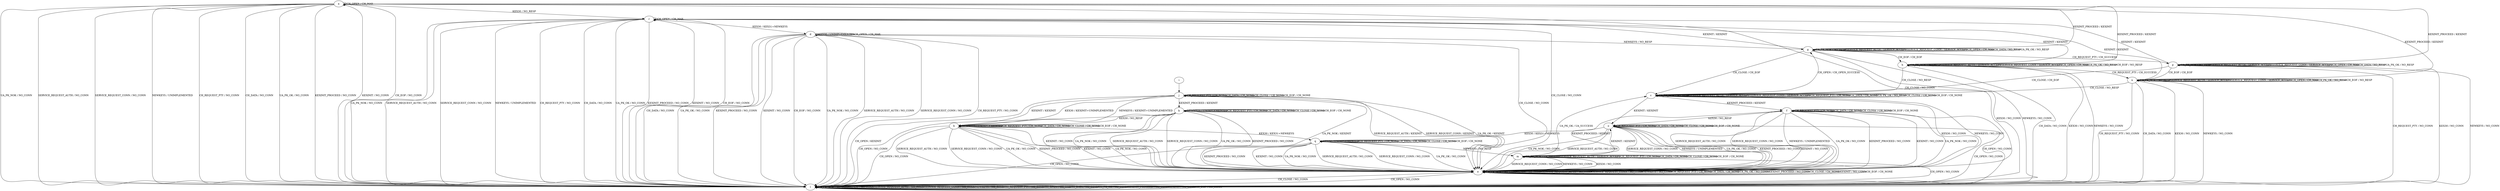 digraph "" {
	graph ["Incoming time"=0.06480526924133301,
		"Outgoing time"=0.127824068069458,
		Output="{'States': 18, 'Transitions': 222, 'Filename': '../results/ssh/DropBear-DropBear-msat-2.dot'}",
		Reference="{'States': 18, 'Transitions': 222, 'Filename': '../subjects/ssh/DropBear.dot'}",
		Solver=msat,
		Updated="{'States': 18, 'Transitions': 222, 'Filename': '../subjects/ssh/DropBear.dot'}",
		"f-measure"=1.0,
		precision=1.0,
		recall=1.0
	];
	a -> a	[key=0,
		label="CH_OPEN / CH_MAX"];
	a -> e	[key=0,
		label="CH_CLOSE / NO_CONN"];
	a -> l	[key=0,
		label="UA_PK_NOK / NO_CONN"];
	a -> l	[key=1,
		label="SERVICE_REQUEST_AUTH / NO_CONN"];
	a -> l	[key=2,
		label="SERVICE_REQUEST_CONN / NO_CONN"];
	a -> l	[key=3,
		label="NEWKEYS / UNIMPLEMENTED"];
	a -> l	[key=4,
		label="CH_REQUEST_PTY / NO_CONN"];
	a -> l	[key=5,
		label="CH_DATA / NO_CONN"];
	a -> l	[key=6,
		label="UA_PK_OK / NO_CONN"];
	a -> l	[key=7,
		label="KEXINIT_PROCEED / NO_CONN"];
	a -> l	[key=8,
		label="KEXINIT / NO_CONN"];
	a -> l	[key=9,
		label="CH_EOF / NO_CONN"];
	a -> r	[key=0,
		label="KEX30 / NO_RESP"];
	b -> b	[key=0,
		label="NEWKEYS / UNIMPLEMENTED"];
	b -> b	[key=1,
		label="CH_REQUEST_PTY / CH_NONE"];
	b -> b	[key=2,
		label="CH_DATA / CH_NONE"];
	b -> b	[key=3,
		label="CH_CLOSE / CH_NONE"];
	b -> b	[key=4,
		label="CH_EOF / CH_NONE"];
	b -> e	[key=0,
		label="UA_PK_NOK / NO_CONN"];
	b -> e	[key=1,
		label="SERVICE_REQUEST_AUTH / NO_CONN"];
	b -> e	[key=2,
		label="SERVICE_REQUEST_CONN / NO_CONN"];
	b -> e	[key=3,
		label="UA_PK_OK / NO_CONN"];
	b -> e	[key=4,
		label="KEXINIT_PROCEED / NO_CONN"];
	b -> e	[key=5,
		label="KEXINIT / NO_CONN"];
	b -> l	[key=0,
		label="CH_OPEN / NO_CONN"];
	b -> q	[key=0,
		label="KEX30 / KEX31+NEWKEYS"];
	c -> c	[key=0,
		label="UA_PK_NOK / NO_RESP"];
	c -> c	[key=1,
		label="SERVICE_REQUEST_AUTH / SERVICE_ACCEPT"];
	c -> c	[key=2,
		label="SERVICE_REQUEST_CONN / SERVICE_ACCEPT"];
	c -> c	[key=3,
		label="CH_REQUEST_PTY / CH_NONE"];
	c -> c	[key=4,
		label="CH_DATA / CH_NONE"];
	c -> c	[key=5,
		label="UA_PK_OK / NO_RESP"];
	c -> c	[key=6,
		label="CH_CLOSE / CH_NONE"];
	c -> c	[key=7,
		label="CH_EOF / CH_NONE"];
	c -> e	[key=0,
		label="KEX30 / NO_CONN"];
	c -> e	[key=1,
		label="NEWKEYS / NO_CONN"];
	c -> f	[key=0,
		label="KEXINIT_PROCEED / KEXINIT"];
	c -> g	[key=0,
		label="CH_OPEN / CH_OPEN_SUCCESS"];
	c -> o	[key=0,
		label="KEXINIT / KEXINIT"];
	d -> d	[key=0,
		label="KEX30 / UNIMPLEMENTED"];
	d -> d	[key=1,
		label="CH_OPEN / CH_MAX"];
	d -> e	[key=0,
		label="CH_CLOSE / NO_CONN"];
	d -> g	[key=0,
		label="NEWKEYS / NO_RESP"];
	d -> l	[key=0,
		label="UA_PK_NOK / NO_CONN"];
	d -> l	[key=1,
		label="SERVICE_REQUEST_AUTH / NO_CONN"];
	d -> l	[key=2,
		label="SERVICE_REQUEST_CONN / NO_CONN"];
	d -> l	[key=3,
		label="CH_REQUEST_PTY / NO_CONN"];
	d -> l	[key=4,
		label="CH_DATA / NO_CONN"];
	d -> l	[key=5,
		label="UA_PK_OK / NO_CONN"];
	d -> l	[key=6,
		label="KEXINIT_PROCEED / NO_CONN"];
	d -> l	[key=7,
		label="KEXINIT / NO_CONN"];
	d -> l	[key=8,
		label="CH_EOF / NO_CONN"];
	e -> e	[key=0,
		label="UA_PK_NOK / NO_CONN"];
	e -> e	[key=1,
		label="KEX30 / NO_CONN"];
	e -> e	[key=2,
		label="SERVICE_REQUEST_AUTH / NO_CONN"];
	e -> e	[key=3,
		label="SERVICE_REQUEST_CONN / NO_CONN"];
	e -> e	[key=4,
		label="NEWKEYS / NO_CONN"];
	e -> e	[key=5,
		label="CH_REQUEST_PTY / CH_NONE"];
	e -> e	[key=6,
		label="CH_DATA / CH_NONE"];
	e -> e	[key=7,
		label="UA_PK_OK / NO_CONN"];
	e -> e	[key=8,
		label="KEXINIT_PROCEED / NO_CONN"];
	e -> e	[key=9,
		label="CH_CLOSE / CH_NONE"];
	e -> e	[key=10,
		label="KEXINIT / NO_CONN"];
	e -> e	[key=11,
		label="CH_EOF / CH_NONE"];
	e -> l	[key=0,
		label="CH_OPEN / NO_CONN"];
	f -> e	[key=0,
		label="UA_PK_NOK / NO_CONN"];
	f -> e	[key=1,
		label="SERVICE_REQUEST_AUTH / NO_CONN"];
	f -> e	[key=2,
		label="SERVICE_REQUEST_CONN / NO_CONN"];
	f -> e	[key=3,
		label="NEWKEYS / UNIMPLEMENTED"];
	f -> e	[key=4,
		label="UA_PK_OK / NO_CONN"];
	f -> e	[key=5,
		label="KEXINIT_PROCEED / NO_CONN"];
	f -> e	[key=6,
		label="KEXINIT / NO_CONN"];
	f -> f	[key=0,
		label="CH_REQUEST_PTY / CH_NONE"];
	f -> f	[key=1,
		label="CH_DATA / CH_NONE"];
	f -> f	[key=2,
		label="CH_CLOSE / CH_NONE"];
	f -> f	[key=3,
		label="CH_EOF / CH_NONE"];
	f -> l	[key=0,
		label="CH_OPEN / NO_CONN"];
	f -> o	[key=0,
		label="KEX30 / NO_RESP"];
	g -> a	[key=0,
		label="KEXINIT_PROCEED / KEXINIT"];
	g -> c	[key=0,
		label="CH_CLOSE / CH_EOF"];
	g -> g	[key=0,
		label="UA_PK_NOK / NO_RESP"];
	g -> g	[key=1,
		label="SERVICE_REQUEST_AUTH / SERVICE_ACCEPT"];
	g -> g	[key=2,
		label="SERVICE_REQUEST_CONN / SERVICE_ACCEPT"];
	g -> g	[key=3,
		label="CH_OPEN / CH_MAX"];
	g -> g	[key=4,
		label="CH_DATA / NO_RESP"];
	g -> g	[key=5,
		label="UA_PK_OK / NO_RESP"];
	g -> h	[key=0,
		label="CH_EOF / CH_EOF"];
	g -> l	[key=0,
		label="KEX30 / NO_CONN"];
	g -> l	[key=1,
		label="NEWKEYS / NO_CONN"];
	g -> p	[key=0,
		label="CH_REQUEST_PTY / CH_SUCCESS"];
	g -> r	[key=0,
		label="KEXINIT / KEXINIT"];
	h -> a	[key=0,
		label="KEXINIT_PROCEED / KEXINIT"];
	h -> c	[key=0,
		label="CH_CLOSE / NO_RESP"];
	h -> h	[key=0,
		label="UA_PK_NOK / NO_RESP"];
	h -> h	[key=1,
		label="SERVICE_REQUEST_AUTH / SERVICE_ACCEPT"];
	h -> h	[key=2,
		label="SERVICE_REQUEST_CONN / SERVICE_ACCEPT"];
	h -> h	[key=3,
		label="CH_OPEN / CH_MAX"];
	h -> h	[key=4,
		label="UA_PK_OK / NO_RESP"];
	h -> h	[key=5,
		label="CH_EOF / NO_RESP"];
	h -> l	[key=0,
		label="KEX30 / NO_CONN"];
	h -> l	[key=1,
		label="NEWKEYS / NO_CONN"];
	h -> l	[key=2,
		label="CH_DATA / NO_CONN"];
	h -> n	[key=0,
		label="CH_REQUEST_PTY / CH_SUCCESS"];
	h -> r	[key=0,
		label="KEXINIT / KEXINIT"];
	i -> j	[key=0];
	j -> b	[key=0,
		label="KEX30 / KEXINIT+UNIMPLEMENTED"];
	j -> b	[key=1,
		label="NEWKEYS / KEXINIT+UNIMPLEMENTED"];
	j -> b	[key=2,
		label="KEXINIT / KEXINIT"];
	j -> e	[key=0,
		label="UA_PK_NOK / KEXINIT"];
	j -> e	[key=1,
		label="SERVICE_REQUEST_AUTH / KEXINIT"];
	j -> e	[key=2,
		label="SERVICE_REQUEST_CONN / KEXINIT"];
	j -> e	[key=3,
		label="UA_PK_OK / KEXINIT"];
	j -> j	[key=0,
		label="CH_REQUEST_PTY / CH_NONE"];
	j -> j	[key=1,
		label="CH_DATA / CH_NONE"];
	j -> j	[key=2,
		label="CH_CLOSE / CH_NONE"];
	j -> j	[key=3,
		label="CH_EOF / CH_NONE"];
	j -> k	[key=0,
		label="KEXINIT_PROCEED / KEXINIT"];
	j -> l	[key=0,
		label="CH_OPEN / KEXINIT"];
	k -> b	[key=0,
		label="KEX30 / NO_RESP"];
	k -> e	[key=0,
		label="UA_PK_NOK / NO_CONN"];
	k -> e	[key=1,
		label="SERVICE_REQUEST_AUTH / NO_CONN"];
	k -> e	[key=2,
		label="SERVICE_REQUEST_CONN / NO_CONN"];
	k -> e	[key=3,
		label="UA_PK_OK / NO_CONN"];
	k -> e	[key=4,
		label="KEXINIT_PROCEED / NO_CONN"];
	k -> e	[key=5,
		label="KEXINIT / NO_CONN"];
	k -> k	[key=0,
		label="NEWKEYS / UNIMPLEMENTED"];
	k -> k	[key=1,
		label="CH_REQUEST_PTY / CH_NONE"];
	k -> k	[key=2,
		label="CH_DATA / CH_NONE"];
	k -> k	[key=3,
		label="CH_CLOSE / CH_NONE"];
	k -> k	[key=4,
		label="CH_EOF / CH_NONE"];
	k -> l	[key=0,
		label="CH_OPEN / NO_CONN"];
	l -> e	[key=0,
		label="CH_CLOSE / NO_CONN"];
	l -> l	[key=0,
		label="UA_PK_NOK / NO_CONN"];
	l -> l	[key=1,
		label="KEX30 / NO_CONN"];
	l -> l	[key=2,
		label="SERVICE_REQUEST_AUTH / NO_CONN"];
	l -> l	[key=3,
		label="SERVICE_REQUEST_CONN / NO_CONN"];
	l -> l	[key=4,
		label="NEWKEYS / NO_CONN"];
	l -> l	[key=5,
		label="CH_REQUEST_PTY / NO_CONN"];
	l -> l	[key=6,
		label="CH_OPEN / CH_MAX"];
	l -> l	[key=7,
		label="CH_DATA / NO_CONN"];
	l -> l	[key=8,
		label="UA_PK_OK / NO_CONN"];
	l -> l	[key=9,
		label="KEXINIT_PROCEED / NO_CONN"];
	l -> l	[key=10,
		label="KEXINIT / NO_CONN"];
	l -> l	[key=11,
		label="CH_EOF / NO_CONN"];
	m -> c	[key=0,
		label="UA_PK_OK / UA_SUCCESS"];
	m -> e	[key=0,
		label="KEX30 / NO_CONN"];
	m -> e	[key=1,
		label="SERVICE_REQUEST_CONN / NO_CONN"];
	m -> e	[key=2,
		label="NEWKEYS / NO_CONN"];
	m -> f	[key=0,
		label="KEXINIT_PROCEED / KEXINIT"];
	m -> l	[key=0,
		label="CH_OPEN / NO_CONN"];
	m -> m	[key=0,
		label="UA_PK_NOK / UA_FAILURE"];
	m -> m	[key=1,
		label="SERVICE_REQUEST_AUTH / SERVICE_ACCEPT"];
	m -> m	[key=2,
		label="CH_REQUEST_PTY / CH_NONE"];
	m -> m	[key=3,
		label="CH_DATA / CH_NONE"];
	m -> m	[key=4,
		label="CH_CLOSE / CH_NONE"];
	m -> m	[key=5,
		label="CH_EOF / CH_NONE"];
	m -> o	[key=0,
		label="KEXINIT / KEXINIT"];
	n -> a	[key=0,
		label="KEXINIT_PROCEED / KEXINIT"];
	n -> c	[key=0,
		label="CH_CLOSE / NO_RESP"];
	n -> l	[key=0,
		label="KEX30 / NO_CONN"];
	n -> l	[key=1,
		label="NEWKEYS / NO_CONN"];
	n -> l	[key=2,
		label="CH_REQUEST_PTY / NO_CONN"];
	n -> l	[key=3,
		label="CH_DATA / NO_CONN"];
	n -> n	[key=0,
		label="UA_PK_NOK / NO_RESP"];
	n -> n	[key=1,
		label="SERVICE_REQUEST_AUTH / SERVICE_ACCEPT"];
	n -> n	[key=2,
		label="SERVICE_REQUEST_CONN / SERVICE_ACCEPT"];
	n -> n	[key=3,
		label="CH_OPEN / CH_MAX"];
	n -> n	[key=4,
		label="UA_PK_OK / NO_RESP"];
	n -> n	[key=5,
		label="CH_EOF / NO_RESP"];
	n -> r	[key=0,
		label="KEXINIT / KEXINIT"];
	o -> e	[key=0,
		label="UA_PK_NOK / NO_CONN"];
	o -> e	[key=1,
		label="SERVICE_REQUEST_AUTH / NO_CONN"];
	o -> e	[key=2,
		label="SERVICE_REQUEST_CONN / NO_CONN"];
	o -> e	[key=3,
		label="NEWKEYS / UNIMPLEMENTED"];
	o -> e	[key=4,
		label="UA_PK_OK / NO_CONN"];
	o -> e	[key=5,
		label="KEXINIT_PROCEED / NO_CONN"];
	o -> e	[key=6,
		label="KEXINIT / NO_CONN"];
	o -> l	[key=0,
		label="CH_OPEN / NO_CONN"];
	o -> o	[key=0,
		label="CH_REQUEST_PTY / CH_NONE"];
	o -> o	[key=1,
		label="CH_DATA / CH_NONE"];
	o -> o	[key=2,
		label="CH_CLOSE / CH_NONE"];
	o -> o	[key=3,
		label="CH_EOF / CH_NONE"];
	o -> q	[key=0,
		label="KEX30 / KEX31+NEWKEYS"];
	p -> a	[key=0,
		label="KEXINIT_PROCEED / KEXINIT"];
	p -> c	[key=0,
		label="CH_CLOSE / CH_EOF"];
	p -> l	[key=0,
		label="KEX30 / NO_CONN"];
	p -> l	[key=1,
		label="NEWKEYS / NO_CONN"];
	p -> l	[key=2,
		label="CH_REQUEST_PTY / NO_CONN"];
	p -> n	[key=0,
		label="CH_EOF / CH_EOF"];
	p -> p	[key=0,
		label="UA_PK_NOK / NO_RESP"];
	p -> p	[key=1,
		label="SERVICE_REQUEST_AUTH / SERVICE_ACCEPT"];
	p -> p	[key=2,
		label="SERVICE_REQUEST_CONN / SERVICE_ACCEPT"];
	p -> p	[key=3,
		label="CH_OPEN / CH_MAX"];
	p -> p	[key=4,
		label="CH_DATA / NO_RESP"];
	p -> p	[key=5,
		label="UA_PK_OK / NO_RESP"];
	p -> r	[key=0,
		label="KEXINIT / KEXINIT"];
	q -> e	[key=0,
		label="UA_PK_NOK / NO_CONN"];
	q -> e	[key=1,
		label="SERVICE_REQUEST_AUTH / NO_CONN"];
	q -> e	[key=2,
		label="SERVICE_REQUEST_CONN / NO_CONN"];
	q -> e	[key=3,
		label="UA_PK_OK / NO_CONN"];
	q -> e	[key=4,
		label="KEXINIT_PROCEED / NO_CONN"];
	q -> e	[key=5,
		label="KEXINIT / NO_CONN"];
	q -> l	[key=0,
		label="CH_OPEN / NO_CONN"];
	q -> m	[key=0,
		label="NEWKEYS / NO_RESP"];
	q -> q	[key=0,
		label="KEX30 / UNIMPLEMENTED"];
	q -> q	[key=1,
		label="CH_REQUEST_PTY / CH_NONE"];
	q -> q	[key=2,
		label="CH_DATA / CH_NONE"];
	q -> q	[key=3,
		label="CH_CLOSE / CH_NONE"];
	q -> q	[key=4,
		label="CH_EOF / CH_NONE"];
	r -> d	[key=0,
		label="KEX30 / KEX31+NEWKEYS"];
	r -> e	[key=0,
		label="CH_CLOSE / NO_CONN"];
	r -> l	[key=0,
		label="UA_PK_NOK / NO_CONN"];
	r -> l	[key=1,
		label="SERVICE_REQUEST_AUTH / NO_CONN"];
	r -> l	[key=2,
		label="SERVICE_REQUEST_CONN / NO_CONN"];
	r -> l	[key=3,
		label="NEWKEYS / UNIMPLEMENTED"];
	r -> l	[key=4,
		label="CH_REQUEST_PTY / NO_CONN"];
	r -> l	[key=5,
		label="CH_DATA / NO_CONN"];
	r -> l	[key=6,
		label="UA_PK_OK / NO_CONN"];
	r -> l	[key=7,
		label="KEXINIT_PROCEED / NO_CONN"];
	r -> l	[key=8,
		label="KEXINIT / NO_CONN"];
	r -> l	[key=9,
		label="CH_EOF / NO_CONN"];
	r -> r	[key=0,
		label="CH_OPEN / CH_MAX"];
}

